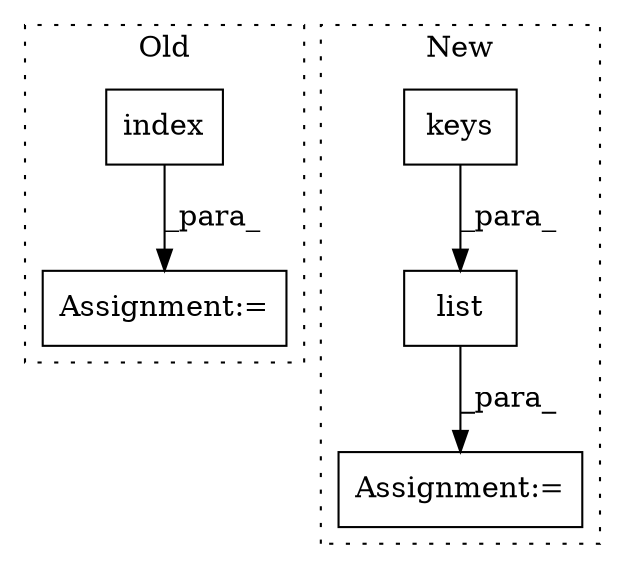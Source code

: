 digraph G {
subgraph cluster0 {
1 [label="index" a="32" s="6835,6852" l="6,1" shape="box"];
4 [label="Assignment:=" a="7" s="6815" l="1" shape="box"];
label = "Old";
style="dotted";
}
subgraph cluster1 {
2 [label="list" a="32" s="6758,6789" l="5,1" shape="box"];
3 [label="Assignment:=" a="7" s="6810" l="1" shape="box"];
5 [label="keys" a="32" s="6783" l="6" shape="box"];
label = "New";
style="dotted";
}
1 -> 4 [label="_para_"];
2 -> 3 [label="_para_"];
5 -> 2 [label="_para_"];
}